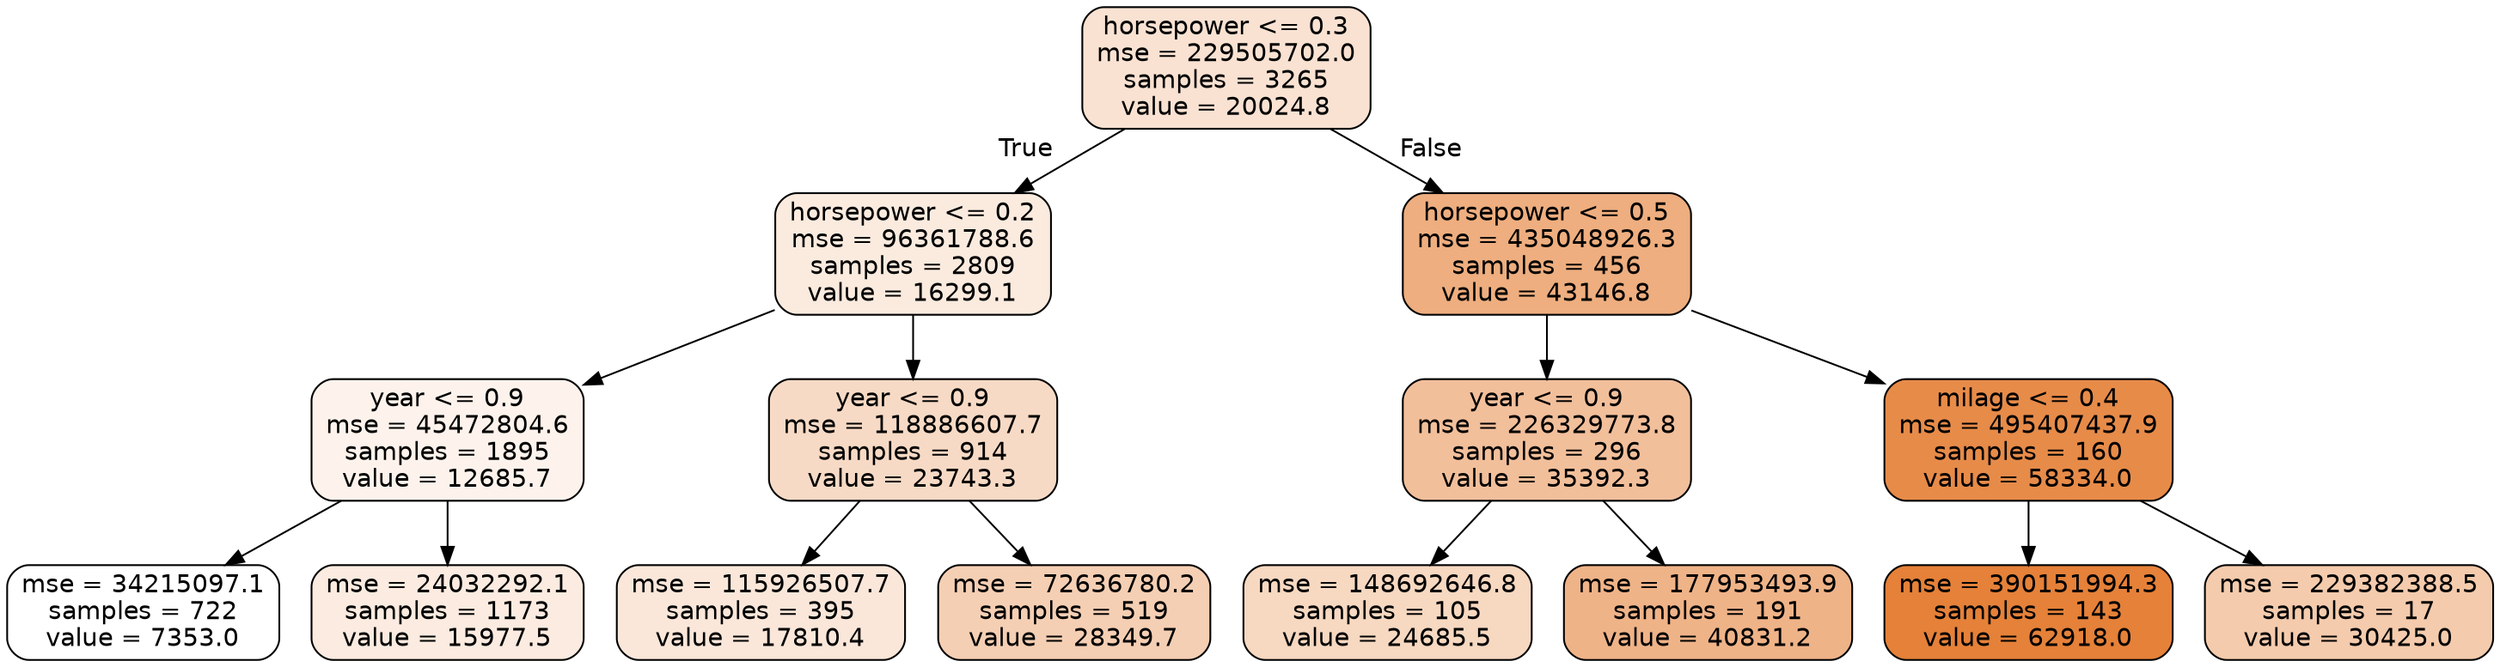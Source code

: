 digraph Tree {
node [shape=box, style="filled, rounded", color="black", fontname=helvetica] ;
edge [fontname=helvetica] ;
0 [label="horsepower <= 0.3\nmse = 229505702.0\nsamples = 3265\nvalue = 20024.8", fillcolor="#f9e2d2"] ;
1 [label="horsepower <= 0.2\nmse = 96361788.6\nsamples = 2809\nvalue = 16299.1", fillcolor="#fbebdf"] ;
0 -> 1 [labeldistance=2.5, labelangle=45, headlabel="True"] ;
2 [label="year <= 0.9\nmse = 45472804.6\nsamples = 1895\nvalue = 12685.7", fillcolor="#fdf3ec"] ;
1 -> 2 ;
3 [label="mse = 34215097.1\nsamples = 722\nvalue = 7353.0", fillcolor="#ffffff"] ;
2 -> 3 ;
4 [label="mse = 24032292.1\nsamples = 1173\nvalue = 15977.5", fillcolor="#fbebe0"] ;
2 -> 4 ;
5 [label="year <= 0.9\nmse = 118886607.7\nsamples = 914\nvalue = 23743.3", fillcolor="#f7dac5"] ;
1 -> 5 ;
6 [label="mse = 115926507.7\nsamples = 395\nvalue = 17810.4", fillcolor="#fae7da"] ;
5 -> 6 ;
7 [label="mse = 72636780.2\nsamples = 519\nvalue = 28349.7", fillcolor="#f5cfb4"] ;
5 -> 7 ;
8 [label="horsepower <= 0.5\nmse = 435048926.3\nsamples = 456\nvalue = 43146.8", fillcolor="#eeae7f"] ;
0 -> 8 [labeldistance=2.5, labelangle=-45, headlabel="False"] ;
9 [label="year <= 0.9\nmse = 226329773.8\nsamples = 296\nvalue = 35392.3", fillcolor="#f2bf9b"] ;
8 -> 9 ;
10 [label="mse = 148692646.8\nsamples = 105\nvalue = 24685.5", fillcolor="#f7d8c1"] ;
9 -> 10 ;
11 [label="mse = 177953493.9\nsamples = 191\nvalue = 40831.2", fillcolor="#efb388"] ;
9 -> 11 ;
12 [label="milage <= 0.4\nmse = 495407437.9\nsamples = 160\nvalue = 58334.0", fillcolor="#e78b49"] ;
8 -> 12 ;
13 [label="mse = 390151994.3\nsamples = 143\nvalue = 62918.0", fillcolor="#e58139"] ;
12 -> 13 ;
14 [label="mse = 229382388.5\nsamples = 17\nvalue = 30425.0", fillcolor="#f4cbad"] ;
12 -> 14 ;
}